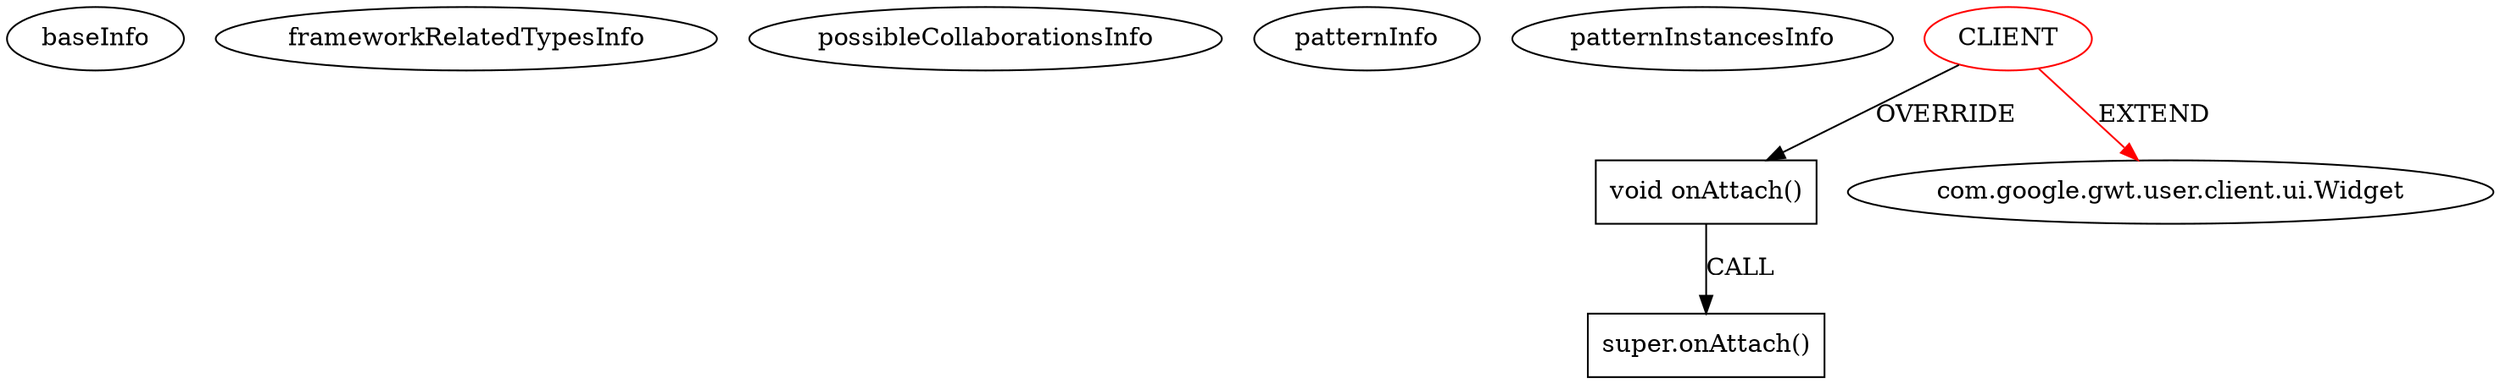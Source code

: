 digraph {
baseInfo[graphId=1788,category="pattern",isAnonymous=false,possibleRelation=false]
frameworkRelatedTypesInfo[0="com.google.gwt.user.client.ui.Widget"]
possibleCollaborationsInfo[]
patternInfo[frequency=2.0,patternRootClient=0]
patternInstancesInfo[0="jhudson8-gwt-jquery-ui~/jhudson8-gwt-jquery-ui/gwt-jquery-ui-master/core/gwt-jquery-ui-mobile/src/main/java/com/google/gwt/jquery/mobile/ui/AbstractCheckableOption.java~AbstractCheckableOption~3175",1="jhudson8-gwt-jquery-ui~/jhudson8-gwt-jquery-ui/gwt-jquery-ui-master/core/gwt-jquery-ui-mobile/src/main/java/com/google/gwt/jquery/mobile/ui/base/AbstractWidget.java~AbstractWidget~3197"]
30[label="void onAttach()",vertexType="OVERRIDING_METHOD_DECLARATION",isFrameworkType=false,shape=box]
0[label="CLIENT",vertexType="ROOT_CLIENT_CLASS_DECLARATION",isFrameworkType=false,color=red]
31[label="super.onAttach()",vertexType="SUPER_CALL",isFrameworkType=false,shape=box]
1[label="com.google.gwt.user.client.ui.Widget",vertexType="FRAMEWORK_CLASS_TYPE",isFrameworkType=false]
0->1[label="EXTEND",color=red]
30->31[label="CALL"]
0->30[label="OVERRIDE"]
}
